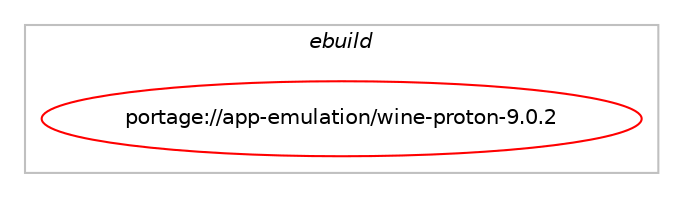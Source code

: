 digraph prolog {

# *************
# Graph options
# *************

newrank=true;
concentrate=true;
compound=true;
graph [rankdir=LR,fontname=Helvetica,fontsize=10,ranksep=1.5];#, ranksep=2.5, nodesep=0.2];
edge  [arrowhead=vee];
node  [fontname=Helvetica,fontsize=10];

# **********
# The ebuild
# **********

subgraph cluster_leftcol {
color=gray;
label=<<i>ebuild</i>>;
id [label="portage://app-emulation/wine-proton-9.0.2", color=red, width=4, href="../app-emulation/wine-proton-9.0.2.svg"];
}

# ****************
# The dependencies
# ****************

subgraph cluster_midcol {
color=gray;
label=<<i>dependencies</i>>;
subgraph cluster_compile {
fillcolor="#eeeeee";
style=filled;
label=<<i>compile</i>>;
# *** BEGIN UNKNOWN DEPENDENCY TYPE (TODO) ***
# id -> equal(use_conditional_group(positive,alsa,portage://app-emulation/wine-proton-9.0.2,[package_dependency(portage://app-emulation/wine-proton-9.0.2,install,no,media-libs,alsa-lib,none,[,,],[],[use(optenable(abi_x86_32),negative),use(optenable(abi_x86_64),negative)])]))
# *** END UNKNOWN DEPENDENCY TYPE (TODO) ***

# *** BEGIN UNKNOWN DEPENDENCY TYPE (TODO) ***
# id -> equal(use_conditional_group(positive,fontconfig,portage://app-emulation/wine-proton-9.0.2,[package_dependency(portage://app-emulation/wine-proton-9.0.2,install,no,media-libs,fontconfig,none,[,,],[],[use(optenable(abi_x86_32),negative),use(optenable(abi_x86_64),negative)])]))
# *** END UNKNOWN DEPENDENCY TYPE (TODO) ***

# *** BEGIN UNKNOWN DEPENDENCY TYPE (TODO) ***
# id -> equal(use_conditional_group(positive,gstreamer,portage://app-emulation/wine-proton-9.0.2,[package_dependency(portage://app-emulation/wine-proton-9.0.2,install,no,dev-libs,glib,none,[,,],[slot(2)],[use(optenable(abi_x86_32),negative),use(optenable(abi_x86_64),negative)]),package_dependency(portage://app-emulation/wine-proton-9.0.2,install,no,media-libs,gst-plugins-base,none,[,,],[slot(1.0)],[use(enable(opengl),none),use(optenable(abi_x86_32),negative),use(optenable(abi_x86_64),negative)]),package_dependency(portage://app-emulation/wine-proton-9.0.2,install,no,media-libs,gstreamer,none,[,,],[slot(1.0)],[use(optenable(abi_x86_32),negative),use(optenable(abi_x86_64),negative)])]))
# *** END UNKNOWN DEPENDENCY TYPE (TODO) ***

# *** BEGIN UNKNOWN DEPENDENCY TYPE (TODO) ***
# id -> equal(use_conditional_group(positive,osmesa,portage://app-emulation/wine-proton-9.0.2,[package_dependency(portage://app-emulation/wine-proton-9.0.2,install,no,media-libs,mesa,none,[,,],[],[use(enable(osmesa),none),use(optenable(abi_x86_32),negative),use(optenable(abi_x86_64),negative)])]))
# *** END UNKNOWN DEPENDENCY TYPE (TODO) ***

# *** BEGIN UNKNOWN DEPENDENCY TYPE (TODO) ***
# id -> equal(use_conditional_group(positive,pulseaudio,portage://app-emulation/wine-proton-9.0.2,[package_dependency(portage://app-emulation/wine-proton-9.0.2,install,no,media-libs,libpulse,none,[,,],[],[use(optenable(abi_x86_32),negative),use(optenable(abi_x86_64),negative)])]))
# *** END UNKNOWN DEPENDENCY TYPE (TODO) ***

# *** BEGIN UNKNOWN DEPENDENCY TYPE (TODO) ***
# id -> equal(use_conditional_group(positive,sdl,portage://app-emulation/wine-proton-9.0.2,[package_dependency(portage://app-emulation/wine-proton-9.0.2,install,no,media-libs,libsdl2,none,[,,],[],[use(enable(haptic),none),use(enable(joystick),none),use(optenable(abi_x86_32),negative),use(optenable(abi_x86_64),negative)])]))
# *** END UNKNOWN DEPENDENCY TYPE (TODO) ***

# *** BEGIN UNKNOWN DEPENDENCY TYPE (TODO) ***
# id -> equal(use_conditional_group(positive,ssl,portage://app-emulation/wine-proton-9.0.2,[package_dependency(portage://app-emulation/wine-proton-9.0.2,install,no,dev-libs,gmp,none,[,,],any_same_slot,[use(optenable(abi_x86_32),negative),use(optenable(abi_x86_64),negative)]),package_dependency(portage://app-emulation/wine-proton-9.0.2,install,no,net-libs,gnutls,none,[,,],any_same_slot,[use(optenable(abi_x86_32),negative),use(optenable(abi_x86_64),negative)])]))
# *** END UNKNOWN DEPENDENCY TYPE (TODO) ***

# *** BEGIN UNKNOWN DEPENDENCY TYPE (TODO) ***
# id -> equal(use_conditional_group(positive,udev,portage://app-emulation/wine-proton-9.0.2,[package_dependency(portage://app-emulation/wine-proton-9.0.2,install,no,virtual,libudev,none,[,,],any_same_slot,[use(optenable(abi_x86_32),negative),use(optenable(abi_x86_64),negative)])]))
# *** END UNKNOWN DEPENDENCY TYPE (TODO) ***

# *** BEGIN UNKNOWN DEPENDENCY TYPE (TODO) ***
# id -> equal(use_conditional_group(positive,udisks,portage://app-emulation/wine-proton-9.0.2,[package_dependency(portage://app-emulation/wine-proton-9.0.2,install,no,sys-apps,dbus,none,[,,],[],[use(optenable(abi_x86_32),negative),use(optenable(abi_x86_64),negative)])]))
# *** END UNKNOWN DEPENDENCY TYPE (TODO) ***

# *** BEGIN UNKNOWN DEPENDENCY TYPE (TODO) ***
# id -> equal(use_conditional_group(positive,unwind,portage://app-emulation/wine-proton-9.0.2,[use_conditional_group(positive,llvm-libunwind,portage://app-emulation/wine-proton-9.0.2,[package_dependency(portage://app-emulation/wine-proton-9.0.2,install,no,sys-libs,llvm-libunwind,none,[,,],[],[use(optenable(abi_x86_32),negative),use(optenable(abi_x86_64),negative)])]),use_conditional_group(negative,llvm-libunwind,portage://app-emulation/wine-proton-9.0.2,[package_dependency(portage://app-emulation/wine-proton-9.0.2,install,no,sys-libs,libunwind,none,[,,],any_same_slot,[use(optenable(abi_x86_32),negative),use(optenable(abi_x86_64),negative)])])]))
# *** END UNKNOWN DEPENDENCY TYPE (TODO) ***

# *** BEGIN UNKNOWN DEPENDENCY TYPE (TODO) ***
# id -> equal(use_conditional_group(positive,usb,portage://app-emulation/wine-proton-9.0.2,[package_dependency(portage://app-emulation/wine-proton-9.0.2,install,no,dev-libs,libusb,none,[,,],[slot(1)],[use(optenable(abi_x86_32),negative),use(optenable(abi_x86_64),negative)])]))
# *** END UNKNOWN DEPENDENCY TYPE (TODO) ***

# *** BEGIN UNKNOWN DEPENDENCY TYPE (TODO) ***
# id -> equal(use_conditional_group(positive,v4l,portage://app-emulation/wine-proton-9.0.2,[package_dependency(portage://app-emulation/wine-proton-9.0.2,install,no,media-libs,libv4l,none,[,,],[],[use(optenable(abi_x86_32),negative),use(optenable(abi_x86_64),negative)])]))
# *** END UNKNOWN DEPENDENCY TYPE (TODO) ***

# *** BEGIN UNKNOWN DEPENDENCY TYPE (TODO) ***
# id -> equal(use_conditional_group(positive,xcomposite,portage://app-emulation/wine-proton-9.0.2,[package_dependency(portage://app-emulation/wine-proton-9.0.2,install,no,x11-libs,libXcomposite,none,[,,],[],[use(optenable(abi_x86_32),negative),use(optenable(abi_x86_64),negative)])]))
# *** END UNKNOWN DEPENDENCY TYPE (TODO) ***

# *** BEGIN UNKNOWN DEPENDENCY TYPE (TODO) ***
# id -> equal(use_conditional_group(positive,xinerama,portage://app-emulation/wine-proton-9.0.2,[package_dependency(portage://app-emulation/wine-proton-9.0.2,install,no,x11-libs,libXinerama,none,[,,],[],[use(optenable(abi_x86_32),negative),use(optenable(abi_x86_64),negative)])]))
# *** END UNKNOWN DEPENDENCY TYPE (TODO) ***

# *** BEGIN UNKNOWN DEPENDENCY TYPE (TODO) ***
# id -> equal(package_dependency(portage://app-emulation/wine-proton-9.0.2,install,no,dev-libs,libgcrypt,none,[,,],any_same_slot,[use(optenable(abi_x86_32),negative),use(optenable(abi_x86_64),negative)]))
# *** END UNKNOWN DEPENDENCY TYPE (TODO) ***

# *** BEGIN UNKNOWN DEPENDENCY TYPE (TODO) ***
# id -> equal(package_dependency(portage://app-emulation/wine-proton-9.0.2,install,no,media-libs,freetype,none,[,,],[],[use(optenable(abi_x86_32),negative),use(optenable(abi_x86_64),negative)]))
# *** END UNKNOWN DEPENDENCY TYPE (TODO) ***

# *** BEGIN UNKNOWN DEPENDENCY TYPE (TODO) ***
# id -> equal(package_dependency(portage://app-emulation/wine-proton-9.0.2,install,no,media-libs,libglvnd,none,[,,],[],[use(enable(X),none),use(optenable(abi_x86_32),negative),use(optenable(abi_x86_64),negative)]))
# *** END UNKNOWN DEPENDENCY TYPE (TODO) ***

# *** BEGIN UNKNOWN DEPENDENCY TYPE (TODO) ***
# id -> equal(package_dependency(portage://app-emulation/wine-proton-9.0.2,install,no,media-libs,vulkan-loader,none,[,,],[],[use(enable(X),none),use(optenable(abi_x86_32),negative),use(optenable(abi_x86_64),negative)]))
# *** END UNKNOWN DEPENDENCY TYPE (TODO) ***

# *** BEGIN UNKNOWN DEPENDENCY TYPE (TODO) ***
# id -> equal(package_dependency(portage://app-emulation/wine-proton-9.0.2,install,no,sys-devel,gcc,none,[,,],any_different_slot,[]))
# *** END UNKNOWN DEPENDENCY TYPE (TODO) ***

# *** BEGIN UNKNOWN DEPENDENCY TYPE (TODO) ***
# id -> equal(package_dependency(portage://app-emulation/wine-proton-9.0.2,install,no,sys-kernel,linux-headers,none,[,,],[],[]))
# *** END UNKNOWN DEPENDENCY TYPE (TODO) ***

# *** BEGIN UNKNOWN DEPENDENCY TYPE (TODO) ***
# id -> equal(package_dependency(portage://app-emulation/wine-proton-9.0.2,install,no,x11-base,xorg-proto,none,[,,],[],[]))
# *** END UNKNOWN DEPENDENCY TYPE (TODO) ***

# *** BEGIN UNKNOWN DEPENDENCY TYPE (TODO) ***
# id -> equal(package_dependency(portage://app-emulation/wine-proton-9.0.2,install,no,x11-libs,libX11,none,[,,],[],[use(optenable(abi_x86_32),negative),use(optenable(abi_x86_64),negative)]))
# *** END UNKNOWN DEPENDENCY TYPE (TODO) ***

# *** BEGIN UNKNOWN DEPENDENCY TYPE (TODO) ***
# id -> equal(package_dependency(portage://app-emulation/wine-proton-9.0.2,install,no,x11-libs,libXcursor,none,[,,],[],[use(optenable(abi_x86_32),negative),use(optenable(abi_x86_64),negative)]))
# *** END UNKNOWN DEPENDENCY TYPE (TODO) ***

# *** BEGIN UNKNOWN DEPENDENCY TYPE (TODO) ***
# id -> equal(package_dependency(portage://app-emulation/wine-proton-9.0.2,install,no,x11-libs,libXext,none,[,,],[],[use(optenable(abi_x86_32),negative),use(optenable(abi_x86_64),negative)]))
# *** END UNKNOWN DEPENDENCY TYPE (TODO) ***

# *** BEGIN UNKNOWN DEPENDENCY TYPE (TODO) ***
# id -> equal(package_dependency(portage://app-emulation/wine-proton-9.0.2,install,no,x11-libs,libXfixes,none,[,,],[],[use(optenable(abi_x86_32),negative),use(optenable(abi_x86_64),negative)]))
# *** END UNKNOWN DEPENDENCY TYPE (TODO) ***

# *** BEGIN UNKNOWN DEPENDENCY TYPE (TODO) ***
# id -> equal(package_dependency(portage://app-emulation/wine-proton-9.0.2,install,no,x11-libs,libXi,none,[,,],[],[use(optenable(abi_x86_32),negative),use(optenable(abi_x86_64),negative)]))
# *** END UNKNOWN DEPENDENCY TYPE (TODO) ***

# *** BEGIN UNKNOWN DEPENDENCY TYPE (TODO) ***
# id -> equal(package_dependency(portage://app-emulation/wine-proton-9.0.2,install,no,x11-libs,libXrandr,none,[,,],[],[use(optenable(abi_x86_32),negative),use(optenable(abi_x86_64),negative)]))
# *** END UNKNOWN DEPENDENCY TYPE (TODO) ***

# *** BEGIN UNKNOWN DEPENDENCY TYPE (TODO) ***
# id -> equal(package_dependency(portage://app-emulation/wine-proton-9.0.2,install,no,x11-libs,libXrender,none,[,,],[],[use(optenable(abi_x86_32),negative),use(optenable(abi_x86_64),negative)]))
# *** END UNKNOWN DEPENDENCY TYPE (TODO) ***

# *** BEGIN UNKNOWN DEPENDENCY TYPE (TODO) ***
# id -> equal(package_dependency(portage://app-emulation/wine-proton-9.0.2,install,no,x11-libs,libXxf86vm,none,[,,],[],[use(optenable(abi_x86_32),negative),use(optenable(abi_x86_64),negative)]))
# *** END UNKNOWN DEPENDENCY TYPE (TODO) ***

# *** BEGIN UNKNOWN DEPENDENCY TYPE (TODO) ***
# id -> equal(package_dependency(portage://app-emulation/wine-proton-9.0.2,install,no,x11-libs,libdrm,none,[,,],[],[use(optenable(video_cards_amdgpu),none),use(optenable(abi_x86_32),negative),use(optenable(abi_x86_64),negative)]))
# *** END UNKNOWN DEPENDENCY TYPE (TODO) ***

}
subgraph cluster_compileandrun {
fillcolor="#eeeeee";
style=filled;
label=<<i>compile and run</i>>;
}
subgraph cluster_run {
fillcolor="#eeeeee";
style=filled;
label=<<i>run</i>>;
# *** BEGIN UNKNOWN DEPENDENCY TYPE (TODO) ***
# id -> equal(use_conditional_group(positive,alsa,portage://app-emulation/wine-proton-9.0.2,[package_dependency(portage://app-emulation/wine-proton-9.0.2,run,no,media-libs,alsa-lib,none,[,,],[],[use(optenable(abi_x86_32),negative),use(optenable(abi_x86_64),negative)])]))
# *** END UNKNOWN DEPENDENCY TYPE (TODO) ***

# *** BEGIN UNKNOWN DEPENDENCY TYPE (TODO) ***
# id -> equal(use_conditional_group(positive,fontconfig,portage://app-emulation/wine-proton-9.0.2,[package_dependency(portage://app-emulation/wine-proton-9.0.2,run,no,media-libs,fontconfig,none,[,,],[],[use(optenable(abi_x86_32),negative),use(optenable(abi_x86_64),negative)])]))
# *** END UNKNOWN DEPENDENCY TYPE (TODO) ***

# *** BEGIN UNKNOWN DEPENDENCY TYPE (TODO) ***
# id -> equal(use_conditional_group(positive,gecko,portage://app-emulation/wine-proton-9.0.2,[package_dependency(portage://app-emulation/wine-proton-9.0.2,run,no,app-emulation,wine-gecko,none,[,,],[slot(2.47.4)],[use(optenable(abi_x86_32),negative),use(optenable(abi_x86_64),negative)]),use_conditional_group(positive,wow64,portage://app-emulation/wine-proton-9.0.2,[package_dependency(portage://app-emulation/wine-proton-9.0.2,run,no,app-emulation,wine-gecko,none,[,,],[],[use(enable(abi_x86_32),none)])])]))
# *** END UNKNOWN DEPENDENCY TYPE (TODO) ***

# *** BEGIN UNKNOWN DEPENDENCY TYPE (TODO) ***
# id -> equal(use_conditional_group(positive,gstreamer,portage://app-emulation/wine-proton-9.0.2,[package_dependency(portage://app-emulation/wine-proton-9.0.2,run,no,dev-libs,glib,none,[,,],[slot(2)],[use(optenable(abi_x86_32),negative),use(optenable(abi_x86_64),negative)]),package_dependency(portage://app-emulation/wine-proton-9.0.2,run,no,media-libs,gst-plugins-base,none,[,,],[slot(1.0)],[use(enable(opengl),none),use(optenable(abi_x86_32),negative),use(optenable(abi_x86_64),negative)]),package_dependency(portage://app-emulation/wine-proton-9.0.2,run,no,media-libs,gstreamer,none,[,,],[slot(1.0)],[use(optenable(abi_x86_32),negative),use(optenable(abi_x86_64),negative)])]))
# *** END UNKNOWN DEPENDENCY TYPE (TODO) ***

# *** BEGIN UNKNOWN DEPENDENCY TYPE (TODO) ***
# id -> equal(use_conditional_group(positive,gstreamer,portage://app-emulation/wine-proton-9.0.2,[package_dependency(portage://app-emulation/wine-proton-9.0.2,run,no,media-plugins,gst-plugins-meta,none,[,,],[slot(1.0)],[use(optenable(abi_x86_32),negative),use(optenable(abi_x86_64),negative)])]))
# *** END UNKNOWN DEPENDENCY TYPE (TODO) ***

# *** BEGIN UNKNOWN DEPENDENCY TYPE (TODO) ***
# id -> equal(use_conditional_group(positive,mono,portage://app-emulation/wine-proton-9.0.2,[package_dependency(portage://app-emulation/wine-proton-9.0.2,run,no,app-emulation,wine-mono,none,[,,],[slot(9.1.0)],[])]))
# *** END UNKNOWN DEPENDENCY TYPE (TODO) ***

# *** BEGIN UNKNOWN DEPENDENCY TYPE (TODO) ***
# id -> equal(use_conditional_group(positive,osmesa,portage://app-emulation/wine-proton-9.0.2,[package_dependency(portage://app-emulation/wine-proton-9.0.2,run,no,media-libs,mesa,none,[,,],[],[use(enable(osmesa),none),use(optenable(abi_x86_32),negative),use(optenable(abi_x86_64),negative)])]))
# *** END UNKNOWN DEPENDENCY TYPE (TODO) ***

# *** BEGIN UNKNOWN DEPENDENCY TYPE (TODO) ***
# id -> equal(use_conditional_group(positive,perl,portage://app-emulation/wine-proton-9.0.2,[package_dependency(portage://app-emulation/wine-proton-9.0.2,run,no,dev-lang,perl,none,[,,],[],[]),package_dependency(portage://app-emulation/wine-proton-9.0.2,run,no,dev-perl,XML-LibXML,none,[,,],[],[])]))
# *** END UNKNOWN DEPENDENCY TYPE (TODO) ***

# *** BEGIN UNKNOWN DEPENDENCY TYPE (TODO) ***
# id -> equal(use_conditional_group(positive,pulseaudio,portage://app-emulation/wine-proton-9.0.2,[package_dependency(portage://app-emulation/wine-proton-9.0.2,run,no,media-libs,libpulse,none,[,,],[],[use(optenable(abi_x86_32),negative),use(optenable(abi_x86_64),negative)])]))
# *** END UNKNOWN DEPENDENCY TYPE (TODO) ***

# *** BEGIN UNKNOWN DEPENDENCY TYPE (TODO) ***
# id -> equal(use_conditional_group(positive,sdl,portage://app-emulation/wine-proton-9.0.2,[package_dependency(portage://app-emulation/wine-proton-9.0.2,run,no,media-libs,libsdl2,none,[,,],[],[use(enable(haptic),none),use(enable(joystick),none),use(optenable(abi_x86_32),negative),use(optenable(abi_x86_64),negative)])]))
# *** END UNKNOWN DEPENDENCY TYPE (TODO) ***

# *** BEGIN UNKNOWN DEPENDENCY TYPE (TODO) ***
# id -> equal(use_conditional_group(positive,selinux,portage://app-emulation/wine-proton-9.0.2,[package_dependency(portage://app-emulation/wine-proton-9.0.2,run,no,sec-policy,selinux-wine,none,[,,],[],[])]))
# *** END UNKNOWN DEPENDENCY TYPE (TODO) ***

# *** BEGIN UNKNOWN DEPENDENCY TYPE (TODO) ***
# id -> equal(use_conditional_group(positive,ssl,portage://app-emulation/wine-proton-9.0.2,[package_dependency(portage://app-emulation/wine-proton-9.0.2,run,no,dev-libs,gmp,none,[,,],any_same_slot,[use(optenable(abi_x86_32),negative),use(optenable(abi_x86_64),negative)]),package_dependency(portage://app-emulation/wine-proton-9.0.2,run,no,net-libs,gnutls,none,[,,],any_same_slot,[use(optenable(abi_x86_32),negative),use(optenable(abi_x86_64),negative)])]))
# *** END UNKNOWN DEPENDENCY TYPE (TODO) ***

# *** BEGIN UNKNOWN DEPENDENCY TYPE (TODO) ***
# id -> equal(use_conditional_group(positive,udev,portage://app-emulation/wine-proton-9.0.2,[package_dependency(portage://app-emulation/wine-proton-9.0.2,run,no,virtual,libudev,none,[,,],any_same_slot,[use(optenable(abi_x86_32),negative),use(optenable(abi_x86_64),negative)])]))
# *** END UNKNOWN DEPENDENCY TYPE (TODO) ***

# *** BEGIN UNKNOWN DEPENDENCY TYPE (TODO) ***
# id -> equal(use_conditional_group(positive,udisks,portage://app-emulation/wine-proton-9.0.2,[package_dependency(portage://app-emulation/wine-proton-9.0.2,run,no,sys-apps,dbus,none,[,,],[],[use(optenable(abi_x86_32),negative),use(optenable(abi_x86_64),negative)])]))
# *** END UNKNOWN DEPENDENCY TYPE (TODO) ***

# *** BEGIN UNKNOWN DEPENDENCY TYPE (TODO) ***
# id -> equal(use_conditional_group(positive,udisks,portage://app-emulation/wine-proton-9.0.2,[package_dependency(portage://app-emulation/wine-proton-9.0.2,run,no,sys-fs,udisks,none,[,,],[slot(2)],[])]))
# *** END UNKNOWN DEPENDENCY TYPE (TODO) ***

# *** BEGIN UNKNOWN DEPENDENCY TYPE (TODO) ***
# id -> equal(use_conditional_group(positive,unwind,portage://app-emulation/wine-proton-9.0.2,[use_conditional_group(positive,llvm-libunwind,portage://app-emulation/wine-proton-9.0.2,[package_dependency(portage://app-emulation/wine-proton-9.0.2,run,no,sys-libs,llvm-libunwind,none,[,,],[],[use(optenable(abi_x86_32),negative),use(optenable(abi_x86_64),negative)])]),use_conditional_group(negative,llvm-libunwind,portage://app-emulation/wine-proton-9.0.2,[package_dependency(portage://app-emulation/wine-proton-9.0.2,run,no,sys-libs,libunwind,none,[,,],any_same_slot,[use(optenable(abi_x86_32),negative),use(optenable(abi_x86_64),negative)])])]))
# *** END UNKNOWN DEPENDENCY TYPE (TODO) ***

# *** BEGIN UNKNOWN DEPENDENCY TYPE (TODO) ***
# id -> equal(use_conditional_group(positive,usb,portage://app-emulation/wine-proton-9.0.2,[package_dependency(portage://app-emulation/wine-proton-9.0.2,run,no,dev-libs,libusb,none,[,,],[slot(1)],[use(optenable(abi_x86_32),negative),use(optenable(abi_x86_64),negative)])]))
# *** END UNKNOWN DEPENDENCY TYPE (TODO) ***

# *** BEGIN UNKNOWN DEPENDENCY TYPE (TODO) ***
# id -> equal(use_conditional_group(positive,v4l,portage://app-emulation/wine-proton-9.0.2,[package_dependency(portage://app-emulation/wine-proton-9.0.2,run,no,media-libs,libv4l,none,[,,],[],[use(optenable(abi_x86_32),negative),use(optenable(abi_x86_64),negative)])]))
# *** END UNKNOWN DEPENDENCY TYPE (TODO) ***

# *** BEGIN UNKNOWN DEPENDENCY TYPE (TODO) ***
# id -> equal(use_conditional_group(positive,xcomposite,portage://app-emulation/wine-proton-9.0.2,[package_dependency(portage://app-emulation/wine-proton-9.0.2,run,no,x11-libs,libXcomposite,none,[,,],[],[use(optenable(abi_x86_32),negative),use(optenable(abi_x86_64),negative)])]))
# *** END UNKNOWN DEPENDENCY TYPE (TODO) ***

# *** BEGIN UNKNOWN DEPENDENCY TYPE (TODO) ***
# id -> equal(use_conditional_group(positive,xinerama,portage://app-emulation/wine-proton-9.0.2,[package_dependency(portage://app-emulation/wine-proton-9.0.2,run,no,x11-libs,libXinerama,none,[,,],[],[use(optenable(abi_x86_32),negative),use(optenable(abi_x86_64),negative)])]))
# *** END UNKNOWN DEPENDENCY TYPE (TODO) ***

# *** BEGIN UNKNOWN DEPENDENCY TYPE (TODO) ***
# id -> equal(package_dependency(portage://app-emulation/wine-proton-9.0.2,run,no,app-emulation,wine-desktop-common,none,[,,],[],[]))
# *** END UNKNOWN DEPENDENCY TYPE (TODO) ***

# *** BEGIN UNKNOWN DEPENDENCY TYPE (TODO) ***
# id -> equal(package_dependency(portage://app-emulation/wine-proton-9.0.2,run,no,dev-libs,libgcrypt,none,[,,],any_same_slot,[use(optenable(abi_x86_32),negative),use(optenable(abi_x86_64),negative)]))
# *** END UNKNOWN DEPENDENCY TYPE (TODO) ***

# *** BEGIN UNKNOWN DEPENDENCY TYPE (TODO) ***
# id -> equal(package_dependency(portage://app-emulation/wine-proton-9.0.2,run,no,media-libs,freetype,none,[,,],[],[use(optenable(abi_x86_32),negative),use(optenable(abi_x86_64),negative)]))
# *** END UNKNOWN DEPENDENCY TYPE (TODO) ***

# *** BEGIN UNKNOWN DEPENDENCY TYPE (TODO) ***
# id -> equal(package_dependency(portage://app-emulation/wine-proton-9.0.2,run,no,media-libs,libglvnd,none,[,,],[],[use(enable(X),none),use(optenable(abi_x86_32),negative),use(optenable(abi_x86_64),negative)]))
# *** END UNKNOWN DEPENDENCY TYPE (TODO) ***

# *** BEGIN UNKNOWN DEPENDENCY TYPE (TODO) ***
# id -> equal(package_dependency(portage://app-emulation/wine-proton-9.0.2,run,no,media-libs,vulkan-loader,none,[,,],[],[use(enable(X),none),use(optenable(abi_x86_32),negative),use(optenable(abi_x86_64),negative)]))
# *** END UNKNOWN DEPENDENCY TYPE (TODO) ***

# *** BEGIN UNKNOWN DEPENDENCY TYPE (TODO) ***
# id -> equal(package_dependency(portage://app-emulation/wine-proton-9.0.2,run,no,sys-devel,gcc,none,[,,],any_different_slot,[]))
# *** END UNKNOWN DEPENDENCY TYPE (TODO) ***

# *** BEGIN UNKNOWN DEPENDENCY TYPE (TODO) ***
# id -> equal(package_dependency(portage://app-emulation/wine-proton-9.0.2,run,no,x11-libs,libX11,none,[,,],[],[use(optenable(abi_x86_32),negative),use(optenable(abi_x86_64),negative)]))
# *** END UNKNOWN DEPENDENCY TYPE (TODO) ***

# *** BEGIN UNKNOWN DEPENDENCY TYPE (TODO) ***
# id -> equal(package_dependency(portage://app-emulation/wine-proton-9.0.2,run,no,x11-libs,libXcursor,none,[,,],[],[use(optenable(abi_x86_32),negative),use(optenable(abi_x86_64),negative)]))
# *** END UNKNOWN DEPENDENCY TYPE (TODO) ***

# *** BEGIN UNKNOWN DEPENDENCY TYPE (TODO) ***
# id -> equal(package_dependency(portage://app-emulation/wine-proton-9.0.2,run,no,x11-libs,libXext,none,[,,],[],[use(optenable(abi_x86_32),negative),use(optenable(abi_x86_64),negative)]))
# *** END UNKNOWN DEPENDENCY TYPE (TODO) ***

# *** BEGIN UNKNOWN DEPENDENCY TYPE (TODO) ***
# id -> equal(package_dependency(portage://app-emulation/wine-proton-9.0.2,run,no,x11-libs,libXfixes,none,[,,],[],[use(optenable(abi_x86_32),negative),use(optenable(abi_x86_64),negative)]))
# *** END UNKNOWN DEPENDENCY TYPE (TODO) ***

# *** BEGIN UNKNOWN DEPENDENCY TYPE (TODO) ***
# id -> equal(package_dependency(portage://app-emulation/wine-proton-9.0.2,run,no,x11-libs,libXi,none,[,,],[],[use(optenable(abi_x86_32),negative),use(optenable(abi_x86_64),negative)]))
# *** END UNKNOWN DEPENDENCY TYPE (TODO) ***

# *** BEGIN UNKNOWN DEPENDENCY TYPE (TODO) ***
# id -> equal(package_dependency(portage://app-emulation/wine-proton-9.0.2,run,no,x11-libs,libXrandr,none,[,,],[],[use(optenable(abi_x86_32),negative),use(optenable(abi_x86_64),negative)]))
# *** END UNKNOWN DEPENDENCY TYPE (TODO) ***

# *** BEGIN UNKNOWN DEPENDENCY TYPE (TODO) ***
# id -> equal(package_dependency(portage://app-emulation/wine-proton-9.0.2,run,no,x11-libs,libXrender,none,[,,],[],[use(optenable(abi_x86_32),negative),use(optenable(abi_x86_64),negative)]))
# *** END UNKNOWN DEPENDENCY TYPE (TODO) ***

# *** BEGIN UNKNOWN DEPENDENCY TYPE (TODO) ***
# id -> equal(package_dependency(portage://app-emulation/wine-proton-9.0.2,run,no,x11-libs,libXxf86vm,none,[,,],[],[use(optenable(abi_x86_32),negative),use(optenable(abi_x86_64),negative)]))
# *** END UNKNOWN DEPENDENCY TYPE (TODO) ***

# *** BEGIN UNKNOWN DEPENDENCY TYPE (TODO) ***
# id -> equal(package_dependency(portage://app-emulation/wine-proton-9.0.2,run,no,x11-libs,libdrm,none,[,,],[],[use(optenable(video_cards_amdgpu),none),use(optenable(abi_x86_32),negative),use(optenable(abi_x86_64),negative)]))
# *** END UNKNOWN DEPENDENCY TYPE (TODO) ***

}
}

# **************
# The candidates
# **************

subgraph cluster_choices {
rank=same;
color=gray;
label=<<i>candidates</i>>;

}

}
